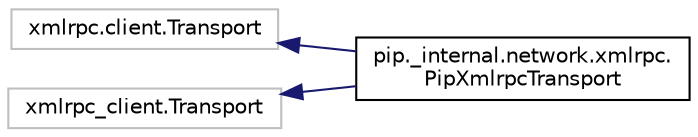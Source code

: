 digraph "Graphical Class Hierarchy"
{
 // LATEX_PDF_SIZE
  edge [fontname="Helvetica",fontsize="10",labelfontname="Helvetica",labelfontsize="10"];
  node [fontname="Helvetica",fontsize="10",shape=record];
  rankdir="LR";
  Node14158 [label="xmlrpc.client.Transport",height=0.2,width=0.4,color="grey75", fillcolor="white", style="filled",tooltip=" "];
  Node14158 -> Node0 [dir="back",color="midnightblue",fontsize="10",style="solid",fontname="Helvetica"];
  Node0 [label="pip._internal.network.xmlrpc.\lPipXmlrpcTransport",height=0.2,width=0.4,color="black", fillcolor="white", style="filled",URL="$classpip_1_1__internal_1_1network_1_1xmlrpc_1_1PipXmlrpcTransport.html",tooltip=" "];
  Node14160 [label="xmlrpc_client.Transport",height=0.2,width=0.4,color="grey75", fillcolor="white", style="filled",tooltip=" "];
  Node14160 -> Node0 [dir="back",color="midnightblue",fontsize="10",style="solid",fontname="Helvetica"];
}

